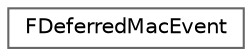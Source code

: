 digraph "Graphical Class Hierarchy"
{
 // INTERACTIVE_SVG=YES
 // LATEX_PDF_SIZE
  bgcolor="transparent";
  edge [fontname=Helvetica,fontsize=10,labelfontname=Helvetica,labelfontsize=10];
  node [fontname=Helvetica,fontsize=10,shape=box,height=0.2,width=0.4];
  rankdir="LR";
  Node0 [id="Node000000",label="FDeferredMacEvent",height=0.2,width=0.4,color="grey40", fillcolor="white", style="filled",URL="$df/dfd/structFDeferredMacEvent.html",tooltip=" "];
}
